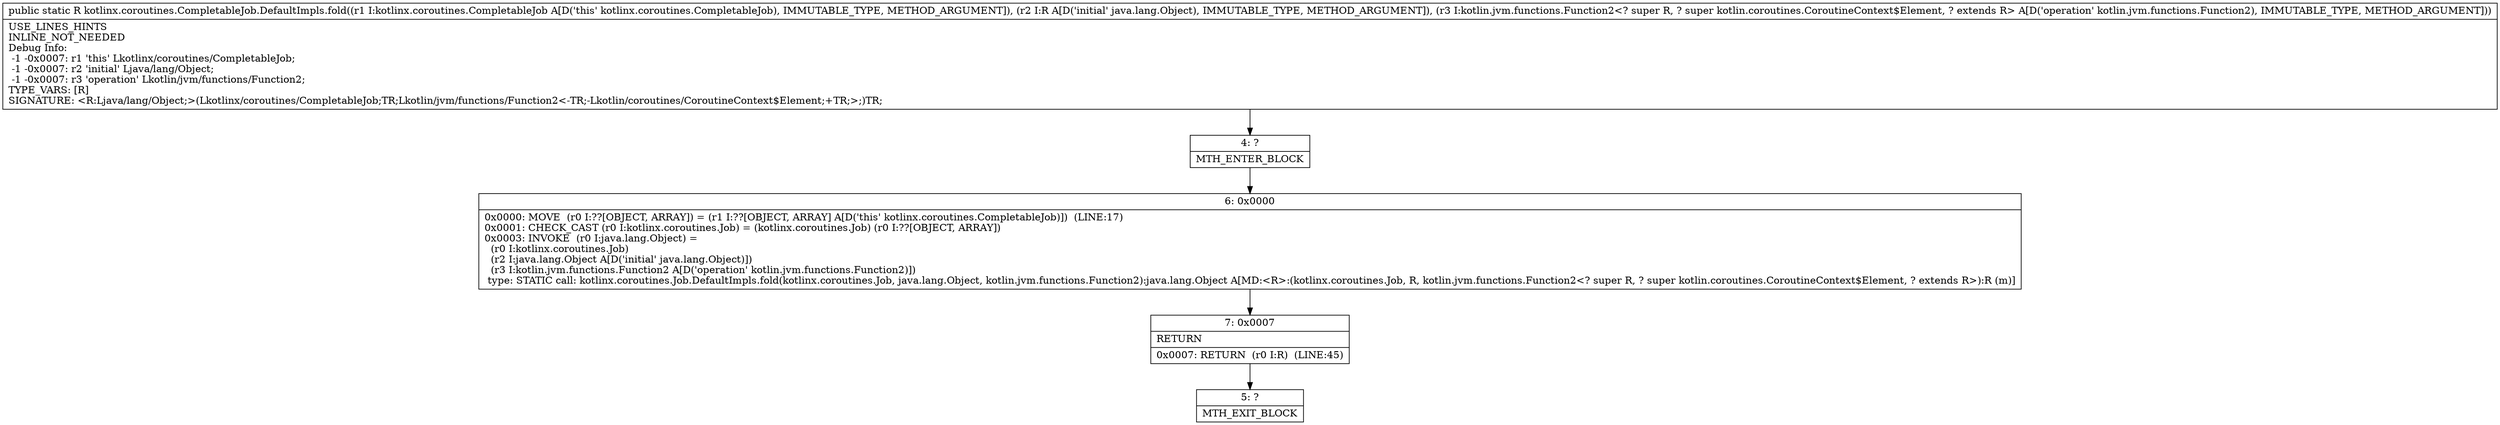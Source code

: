 digraph "CFG forkotlinx.coroutines.CompletableJob.DefaultImpls.fold(Lkotlinx\/coroutines\/CompletableJob;Ljava\/lang\/Object;Lkotlin\/jvm\/functions\/Function2;)Ljava\/lang\/Object;" {
Node_4 [shape=record,label="{4\:\ ?|MTH_ENTER_BLOCK\l}"];
Node_6 [shape=record,label="{6\:\ 0x0000|0x0000: MOVE  (r0 I:??[OBJECT, ARRAY]) = (r1 I:??[OBJECT, ARRAY] A[D('this' kotlinx.coroutines.CompletableJob)])  (LINE:17)\l0x0001: CHECK_CAST (r0 I:kotlinx.coroutines.Job) = (kotlinx.coroutines.Job) (r0 I:??[OBJECT, ARRAY]) \l0x0003: INVOKE  (r0 I:java.lang.Object) = \l  (r0 I:kotlinx.coroutines.Job)\l  (r2 I:java.lang.Object A[D('initial' java.lang.Object)])\l  (r3 I:kotlin.jvm.functions.Function2 A[D('operation' kotlin.jvm.functions.Function2)])\l type: STATIC call: kotlinx.coroutines.Job.DefaultImpls.fold(kotlinx.coroutines.Job, java.lang.Object, kotlin.jvm.functions.Function2):java.lang.Object A[MD:\<R\>:(kotlinx.coroutines.Job, R, kotlin.jvm.functions.Function2\<? super R, ? super kotlin.coroutines.CoroutineContext$Element, ? extends R\>):R (m)]\l}"];
Node_7 [shape=record,label="{7\:\ 0x0007|RETURN\l|0x0007: RETURN  (r0 I:R)  (LINE:45)\l}"];
Node_5 [shape=record,label="{5\:\ ?|MTH_EXIT_BLOCK\l}"];
MethodNode[shape=record,label="{public static R kotlinx.coroutines.CompletableJob.DefaultImpls.fold((r1 I:kotlinx.coroutines.CompletableJob A[D('this' kotlinx.coroutines.CompletableJob), IMMUTABLE_TYPE, METHOD_ARGUMENT]), (r2 I:R A[D('initial' java.lang.Object), IMMUTABLE_TYPE, METHOD_ARGUMENT]), (r3 I:kotlin.jvm.functions.Function2\<? super R, ? super kotlin.coroutines.CoroutineContext$Element, ? extends R\> A[D('operation' kotlin.jvm.functions.Function2), IMMUTABLE_TYPE, METHOD_ARGUMENT]))  | USE_LINES_HINTS\lINLINE_NOT_NEEDED\lDebug Info:\l  \-1 \-0x0007: r1 'this' Lkotlinx\/coroutines\/CompletableJob;\l  \-1 \-0x0007: r2 'initial' Ljava\/lang\/Object;\l  \-1 \-0x0007: r3 'operation' Lkotlin\/jvm\/functions\/Function2;\lTYPE_VARS: [R]\lSIGNATURE: \<R:Ljava\/lang\/Object;\>(Lkotlinx\/coroutines\/CompletableJob;TR;Lkotlin\/jvm\/functions\/Function2\<\-TR;\-Lkotlin\/coroutines\/CoroutineContext$Element;+TR;\>;)TR;\l}"];
MethodNode -> Node_4;Node_4 -> Node_6;
Node_6 -> Node_7;
Node_7 -> Node_5;
}

